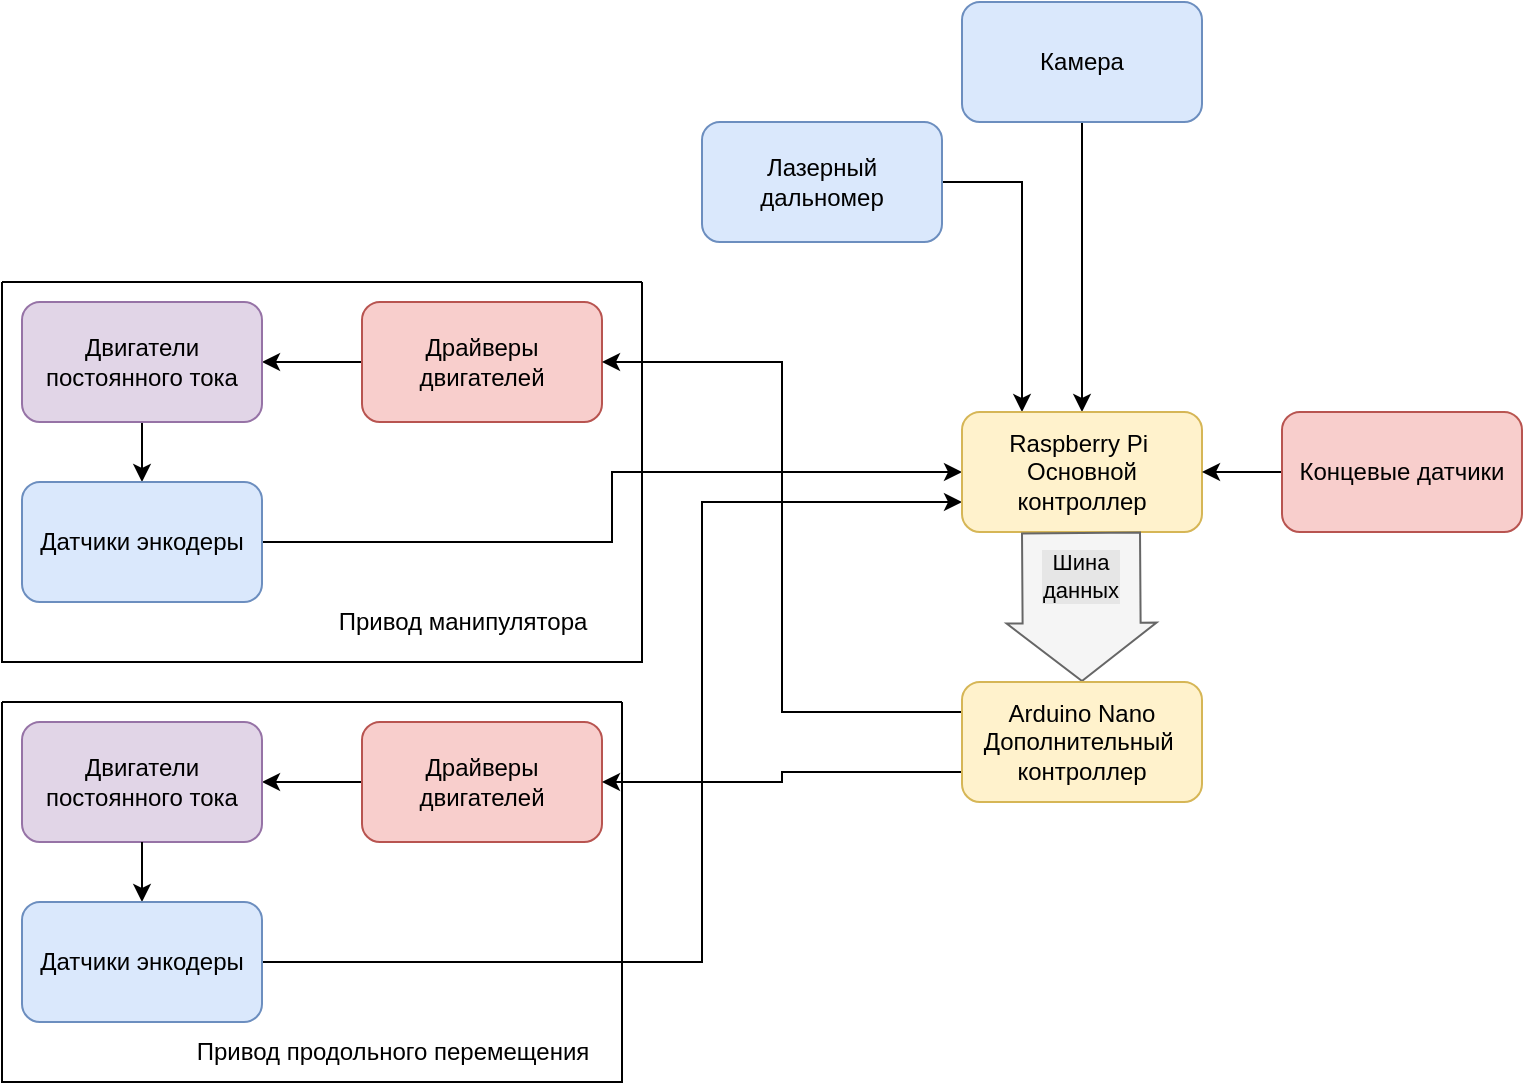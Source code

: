 <mxfile version="17.1.5" type="github">
  <diagram id="fKbLDI4m6s5YDFdav7tx" name="Page-1">
    <mxGraphModel dx="1231" dy="647" grid="1" gridSize="10" guides="1" tooltips="1" connect="1" arrows="1" fold="1" page="1" pageScale="1" pageWidth="827" pageHeight="1169" math="0" shadow="0">
      <root>
        <mxCell id="0" />
        <mxCell id="1" parent="0" />
        <mxCell id="tT43miHSmSe1ald3xXMh-5" style="edgeStyle=orthogonalEdgeStyle;rounded=0;orthogonalLoop=1;jettySize=auto;html=1;exitX=0.5;exitY=1;exitDx=0;exitDy=0;entryX=0.5;entryY=0;entryDx=0;entryDy=0;" parent="1" source="tT43miHSmSe1ald3xXMh-1" target="z2Bv-fhcHFHHyMWfdvLi-1" edge="1">
          <mxGeometry relative="1" as="geometry">
            <mxPoint x="430" y="85" as="targetPoint" />
          </mxGeometry>
        </mxCell>
        <mxCell id="tT43miHSmSe1ald3xXMh-1" value="Камера" style="rounded=1;whiteSpace=wrap;html=1;fillColor=#dae8fc;strokeColor=#6c8ebf;" parent="1" vertex="1">
          <mxGeometry x="530" y="60" width="120" height="60" as="geometry" />
        </mxCell>
        <mxCell id="tT43miHSmSe1ald3xXMh-6" style="edgeStyle=orthogonalEdgeStyle;rounded=0;orthogonalLoop=1;jettySize=auto;html=1;exitX=1;exitY=0.5;exitDx=0;exitDy=0;entryX=0.25;entryY=0;entryDx=0;entryDy=0;" parent="1" source="tT43miHSmSe1ald3xXMh-2" target="z2Bv-fhcHFHHyMWfdvLi-1" edge="1">
          <mxGeometry relative="1" as="geometry">
            <mxPoint x="430" y="115" as="targetPoint" />
          </mxGeometry>
        </mxCell>
        <mxCell id="tT43miHSmSe1ald3xXMh-2" value="Лазерный дальномер" style="rounded=1;whiteSpace=wrap;html=1;fillColor=#dae8fc;strokeColor=#6c8ebf;" parent="1" vertex="1">
          <mxGeometry x="400" y="120" width="120" height="60" as="geometry" />
        </mxCell>
        <mxCell id="tT43miHSmSe1ald3xXMh-11" style="edgeStyle=orthogonalEdgeStyle;rounded=0;orthogonalLoop=1;jettySize=auto;html=1;exitX=0;exitY=0.5;exitDx=0;exitDy=0;entryX=1;entryY=0.5;entryDx=0;entryDy=0;" parent="1" source="tT43miHSmSe1ald3xXMh-7" target="tT43miHSmSe1ald3xXMh-9" edge="1">
          <mxGeometry relative="1" as="geometry" />
        </mxCell>
        <mxCell id="tT43miHSmSe1ald3xXMh-7" value="Драйверы двигателей" style="rounded=1;whiteSpace=wrap;html=1;fillColor=#f8cecc;strokeColor=#b85450;" parent="1" vertex="1">
          <mxGeometry x="230" y="210" width="120" height="60" as="geometry" />
        </mxCell>
        <mxCell id="tT43miHSmSe1ald3xXMh-13" style="edgeStyle=orthogonalEdgeStyle;rounded=0;orthogonalLoop=1;jettySize=auto;html=1;exitX=0.5;exitY=1;exitDx=0;exitDy=0;entryX=0.5;entryY=0;entryDx=0;entryDy=0;" parent="1" source="tT43miHSmSe1ald3xXMh-9" target="tT43miHSmSe1ald3xXMh-12" edge="1">
          <mxGeometry relative="1" as="geometry" />
        </mxCell>
        <mxCell id="tT43miHSmSe1ald3xXMh-9" value="Двигатели постоянного тока" style="rounded=1;whiteSpace=wrap;html=1;fillColor=#e1d5e7;strokeColor=#9673a6;" parent="1" vertex="1">
          <mxGeometry x="60" y="210" width="120" height="60" as="geometry" />
        </mxCell>
        <mxCell id="z2Bv-fhcHFHHyMWfdvLi-9" style="edgeStyle=orthogonalEdgeStyle;rounded=0;orthogonalLoop=1;jettySize=auto;html=1;exitX=1;exitY=0.5;exitDx=0;exitDy=0;entryX=0;entryY=0.5;entryDx=0;entryDy=0;" edge="1" parent="1" source="tT43miHSmSe1ald3xXMh-12" target="z2Bv-fhcHFHHyMWfdvLi-1">
          <mxGeometry relative="1" as="geometry" />
        </mxCell>
        <mxCell id="tT43miHSmSe1ald3xXMh-12" value="Датчики энкодеры" style="rounded=1;whiteSpace=wrap;html=1;fillColor=#dae8fc;strokeColor=#6c8ebf;" parent="1" vertex="1">
          <mxGeometry x="60" y="300" width="120" height="60" as="geometry" />
        </mxCell>
        <mxCell id="tT43miHSmSe1ald3xXMh-15" value="" style="swimlane;startSize=0;" parent="1" vertex="1">
          <mxGeometry x="50" y="200" width="320" height="190" as="geometry">
            <mxRectangle x="80" y="200" width="50" height="40" as="alternateBounds" />
          </mxGeometry>
        </mxCell>
        <mxCell id="tT43miHSmSe1ald3xXMh-16" value="Привод манипулятора" style="text;html=1;align=center;verticalAlign=middle;resizable=0;points=[];autosize=1;strokeColor=none;fillColor=none;" parent="tT43miHSmSe1ald3xXMh-15" vertex="1">
          <mxGeometry x="160" y="160" width="140" height="20" as="geometry" />
        </mxCell>
        <mxCell id="tT43miHSmSe1ald3xXMh-21" style="edgeStyle=orthogonalEdgeStyle;rounded=0;orthogonalLoop=1;jettySize=auto;html=1;exitX=0;exitY=0.5;exitDx=0;exitDy=0;entryX=1;entryY=0.5;entryDx=0;entryDy=0;" parent="1" source="tT43miHSmSe1ald3xXMh-18" target="tT43miHSmSe1ald3xXMh-19" edge="1">
          <mxGeometry relative="1" as="geometry" />
        </mxCell>
        <mxCell id="tT43miHSmSe1ald3xXMh-18" value="Драйверы двигателей" style="rounded=1;whiteSpace=wrap;html=1;fillColor=#f8cecc;strokeColor=#b85450;" parent="1" vertex="1">
          <mxGeometry x="230" y="420" width="120" height="60" as="geometry" />
        </mxCell>
        <mxCell id="tT43miHSmSe1ald3xXMh-19" value="Двигатели постоянного тока" style="rounded=1;whiteSpace=wrap;html=1;fillColor=#e1d5e7;strokeColor=#9673a6;" parent="1" vertex="1">
          <mxGeometry x="60" y="420" width="120" height="60" as="geometry" />
        </mxCell>
        <mxCell id="tT43miHSmSe1ald3xXMh-22" value="" style="swimlane;startSize=0;" parent="1" vertex="1">
          <mxGeometry x="50" y="410" width="310" height="190" as="geometry">
            <mxRectangle x="80" y="200" width="50" height="40" as="alternateBounds" />
          </mxGeometry>
        </mxCell>
        <mxCell id="tT43miHSmSe1ald3xXMh-23" value="Привод продольного перемещения" style="text;html=1;align=center;verticalAlign=middle;resizable=0;points=[];autosize=1;strokeColor=none;fillColor=none;" parent="tT43miHSmSe1ald3xXMh-22" vertex="1">
          <mxGeometry x="90" y="165" width="210" height="20" as="geometry" />
        </mxCell>
        <mxCell id="UeW9OajVFmdV6uBSS3_x-1" style="edgeStyle=orthogonalEdgeStyle;rounded=0;orthogonalLoop=1;jettySize=auto;html=1;exitX=0.5;exitY=1;exitDx=0;exitDy=0;entryX=0.5;entryY=0;entryDx=0;entryDy=0;" parent="1" target="UeW9OajVFmdV6uBSS3_x-3" edge="1">
          <mxGeometry relative="1" as="geometry">
            <mxPoint x="120" y="480" as="sourcePoint" />
          </mxGeometry>
        </mxCell>
        <mxCell id="z2Bv-fhcHFHHyMWfdvLi-8" style="edgeStyle=orthogonalEdgeStyle;rounded=0;orthogonalLoop=1;jettySize=auto;html=1;exitX=1;exitY=0.5;exitDx=0;exitDy=0;entryX=0;entryY=0.75;entryDx=0;entryDy=0;" edge="1" parent="1" source="UeW9OajVFmdV6uBSS3_x-3" target="z2Bv-fhcHFHHyMWfdvLi-1">
          <mxGeometry relative="1" as="geometry">
            <mxPoint x="520" y="500" as="targetPoint" />
            <Array as="points">
              <mxPoint x="400" y="540" />
              <mxPoint x="400" y="310" />
            </Array>
          </mxGeometry>
        </mxCell>
        <mxCell id="UeW9OajVFmdV6uBSS3_x-3" value="Датчики энкодеры" style="rounded=1;whiteSpace=wrap;html=1;fillColor=#dae8fc;strokeColor=#6c8ebf;" parent="1" vertex="1">
          <mxGeometry x="60" y="510" width="120" height="60" as="geometry" />
        </mxCell>
        <mxCell id="z2Bv-fhcHFHHyMWfdvLi-1" value="Raspberry Pi&amp;nbsp;&lt;br&gt;Основной контроллер" style="rounded=1;whiteSpace=wrap;html=1;fillColor=#fff2cc;strokeColor=#d6b656;" vertex="1" parent="1">
          <mxGeometry x="530" y="265" width="120" height="60" as="geometry" />
        </mxCell>
        <mxCell id="z2Bv-fhcHFHHyMWfdvLi-2" value="" style="shape=flexArrow;endArrow=classic;html=1;rounded=0;width=59;endSize=9.33;endWidth=15;fillColor=#f5f5f5;strokeColor=#666666;entryX=0.5;entryY=0;entryDx=0;entryDy=0;" edge="1" parent="1" target="z2Bv-fhcHFHHyMWfdvLi-4">
          <mxGeometry width="50" height="50" relative="1" as="geometry">
            <mxPoint x="589.5" y="325" as="sourcePoint" />
            <mxPoint x="589.5" y="395" as="targetPoint" />
          </mxGeometry>
        </mxCell>
        <mxCell id="z2Bv-fhcHFHHyMWfdvLi-3" value="Шина&lt;br&gt;данных" style="edgeLabel;html=1;align=center;verticalAlign=middle;resizable=0;points=[];labelBackgroundColor=#E6E6E6;" vertex="1" connectable="0" parent="z2Bv-fhcHFHHyMWfdvLi-2">
          <mxGeometry x="-0.429" y="-1" relative="1" as="geometry">
            <mxPoint as="offset" />
          </mxGeometry>
        </mxCell>
        <mxCell id="z2Bv-fhcHFHHyMWfdvLi-5" style="edgeStyle=orthogonalEdgeStyle;rounded=0;orthogonalLoop=1;jettySize=auto;html=1;exitX=0;exitY=0.25;exitDx=0;exitDy=0;entryX=1;entryY=0.5;entryDx=0;entryDy=0;" edge="1" parent="1" source="z2Bv-fhcHFHHyMWfdvLi-4" target="tT43miHSmSe1ald3xXMh-7">
          <mxGeometry relative="1" as="geometry" />
        </mxCell>
        <mxCell id="z2Bv-fhcHFHHyMWfdvLi-6" style="edgeStyle=orthogonalEdgeStyle;rounded=0;orthogonalLoop=1;jettySize=auto;html=1;exitX=0;exitY=0.75;exitDx=0;exitDy=0;entryX=1;entryY=0.5;entryDx=0;entryDy=0;" edge="1" parent="1" source="z2Bv-fhcHFHHyMWfdvLi-4" target="tT43miHSmSe1ald3xXMh-18">
          <mxGeometry relative="1" as="geometry" />
        </mxCell>
        <mxCell id="z2Bv-fhcHFHHyMWfdvLi-4" value="Arduino Nano&lt;br&gt;Дополнительный&amp;nbsp; контроллер" style="rounded=1;whiteSpace=wrap;html=1;fillColor=#fff2cc;strokeColor=#d6b656;" vertex="1" parent="1">
          <mxGeometry x="530" y="400" width="120" height="60" as="geometry" />
        </mxCell>
        <mxCell id="z2Bv-fhcHFHHyMWfdvLi-11" style="edgeStyle=orthogonalEdgeStyle;rounded=0;orthogonalLoop=1;jettySize=auto;html=1;exitX=0;exitY=0.5;exitDx=0;exitDy=0;entryX=1;entryY=0.5;entryDx=0;entryDy=0;" edge="1" parent="1" source="z2Bv-fhcHFHHyMWfdvLi-10" target="z2Bv-fhcHFHHyMWfdvLi-1">
          <mxGeometry relative="1" as="geometry" />
        </mxCell>
        <mxCell id="z2Bv-fhcHFHHyMWfdvLi-10" value="Концевые датчики" style="rounded=1;whiteSpace=wrap;html=1;fillColor=#f8cecc;strokeColor=#b85450;" vertex="1" parent="1">
          <mxGeometry x="690" y="265" width="120" height="60" as="geometry" />
        </mxCell>
      </root>
    </mxGraphModel>
  </diagram>
</mxfile>

